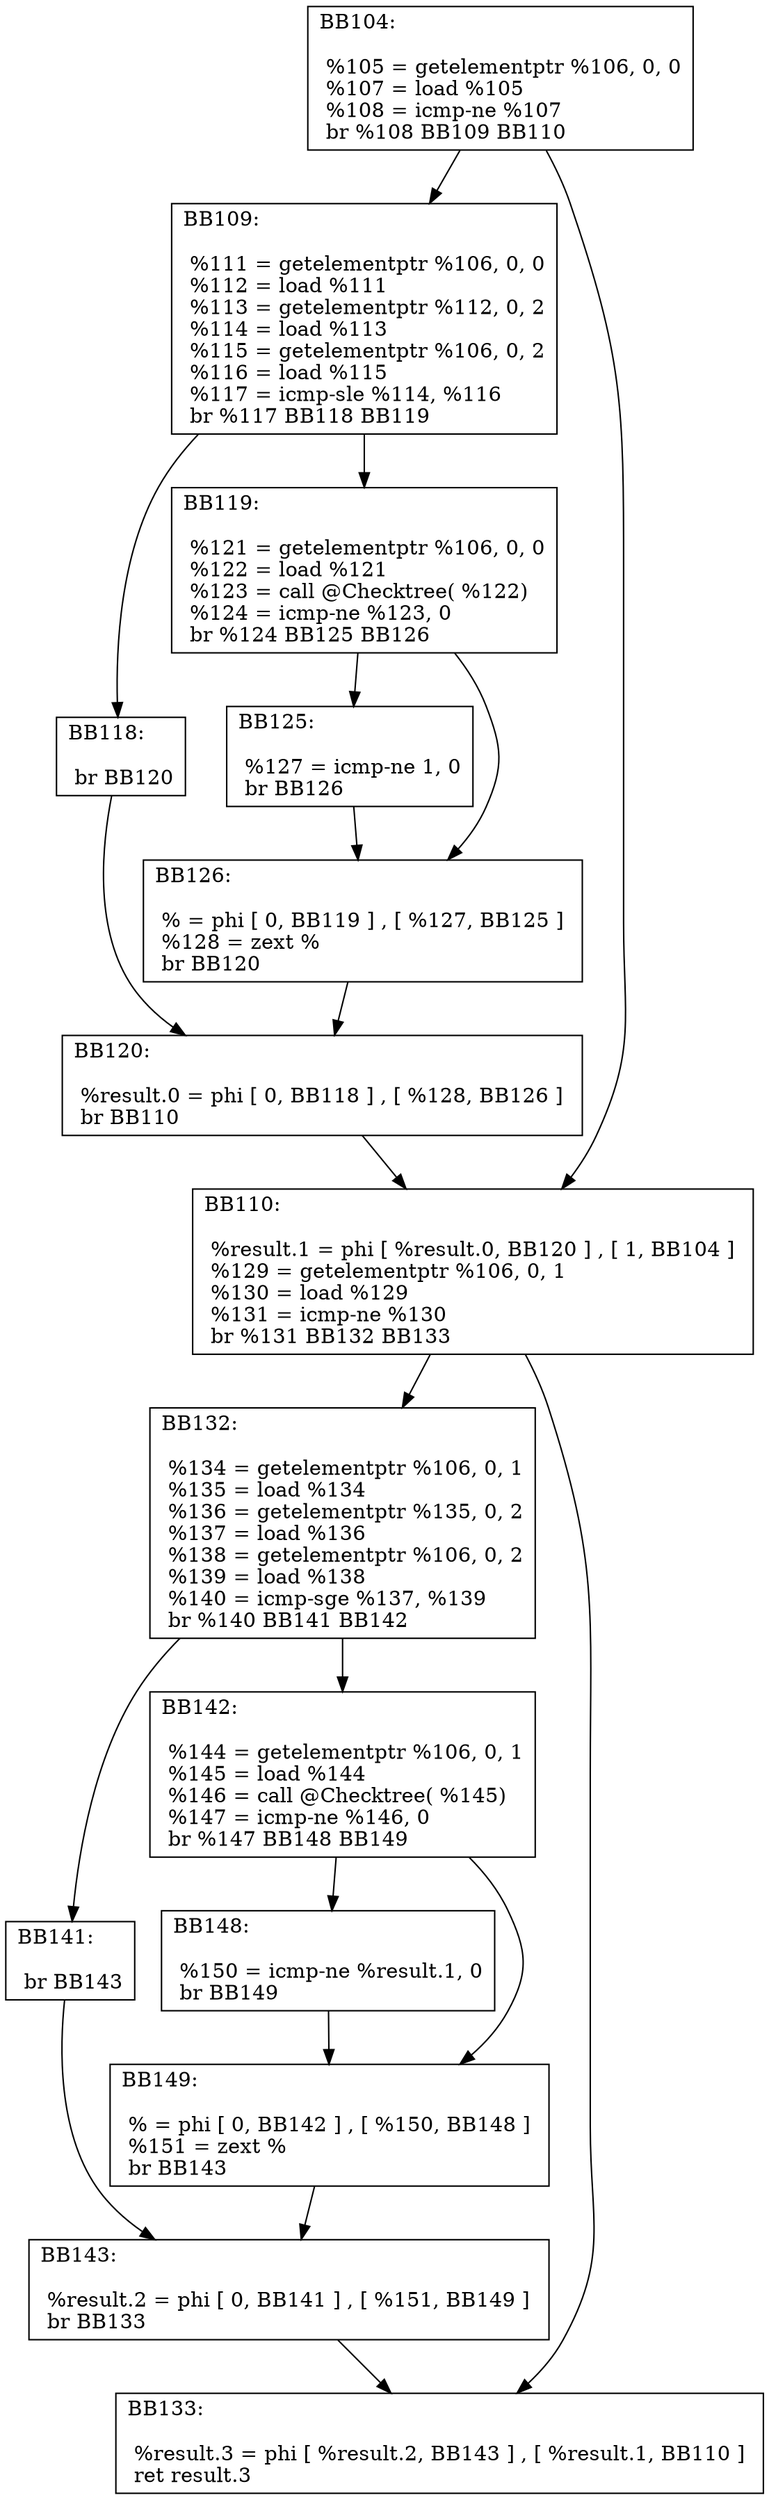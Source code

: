 digraph "CFG for 'Checktree' function" {
BB104 [shape=record,
    label="{BB104:\l\l
             %105 = getelementptr %106, 0, 0\l
             %107 = load %105\l
             %108 = icmp-ne %107\l
             br %108 BB109 BB110\l
             }"];
BB104 -> BB109
BB104 -> BB110
BB109 [shape=record,
    label="{BB109:\l\l
             %111 = getelementptr %106, 0, 0\l
             %112 = load %111\l
             %113 = getelementptr %112, 0, 2\l
             %114 = load %113\l
             %115 = getelementptr %106, 0, 2\l
             %116 = load %115\l
             %117 = icmp-sle %114, %116\l
             br %117 BB118 BB119\l
             }"];
BB109 -> BB118
BB109 -> BB119
BB118 [shape=record,
    label="{BB118:\l\l
             br BB120\l
             }"];
BB118 -> BB120
BB119 [shape=record,
    label="{BB119:\l\l
             %121 = getelementptr %106, 0, 0\l
             %122 = load %121\l
             %123 = call @Checktree( %122)\l
             %124 = icmp-ne %123, 0\l
             br %124 BB125 BB126\l
             }"];
BB119 -> BB125
BB119 -> BB126
BB125 [shape=record,
    label="{BB125:\l\l
             %127 = icmp-ne 1, 0\l
             br BB126\l
             }"];
BB125 -> BB126
BB126 [shape=record,
    label="{BB126:\l\l
             % = phi [ 0, BB119 ] , [ %127, BB125 ] \l
             %128 = zext %\l
             br BB120\l
             }"];
BB126 -> BB120
BB120 [shape=record,
    label="{BB120:\l\l
             %result.0 = phi [ 0, BB118 ] , [ %128, BB126 ] \l
             br BB110\l
             }"];
BB120 -> BB110
BB110 [shape=record,
    label="{BB110:\l\l
             %result.1 = phi [ %result.0, BB120 ] , [ 1, BB104 ] \l
             %129 = getelementptr %106, 0, 1\l
             %130 = load %129\l
             %131 = icmp-ne %130\l
             br %131 BB132 BB133\l
             }"];
BB110 -> BB132
BB110 -> BB133
BB132 [shape=record,
    label="{BB132:\l\l
             %134 = getelementptr %106, 0, 1\l
             %135 = load %134\l
             %136 = getelementptr %135, 0, 2\l
             %137 = load %136\l
             %138 = getelementptr %106, 0, 2\l
             %139 = load %138\l
             %140 = icmp-sge %137, %139\l
             br %140 BB141 BB142\l
             }"];
BB132 -> BB141
BB132 -> BB142
BB141 [shape=record,
    label="{BB141:\l\l
             br BB143\l
             }"];
BB141 -> BB143
BB142 [shape=record,
    label="{BB142:\l\l
             %144 = getelementptr %106, 0, 1\l
             %145 = load %144\l
             %146 = call @Checktree( %145)\l
             %147 = icmp-ne %146, 0\l
             br %147 BB148 BB149\l
             }"];
BB142 -> BB148
BB142 -> BB149
BB148 [shape=record,
    label="{BB148:\l\l
             %150 = icmp-ne %result.1, 0\l
             br BB149\l
             }"];
BB148 -> BB149
BB149 [shape=record,
    label="{BB149:\l\l
             % = phi [ 0, BB142 ] , [ %150, BB148 ] \l
             %151 = zext %\l
             br BB143\l
             }"];
BB149 -> BB143
BB143 [shape=record,
    label="{BB143:\l\l
             %result.2 = phi [ 0, BB141 ] , [ %151, BB149 ] \l
             br BB133\l
             }"];
BB143 -> BB133
BB133 [shape=record,
    label="{BB133:\l\l
             %result.3 = phi [ %result.2, BB143 ] , [ %result.1, BB110 ] \l
             ret result.3\l
             }"];
}